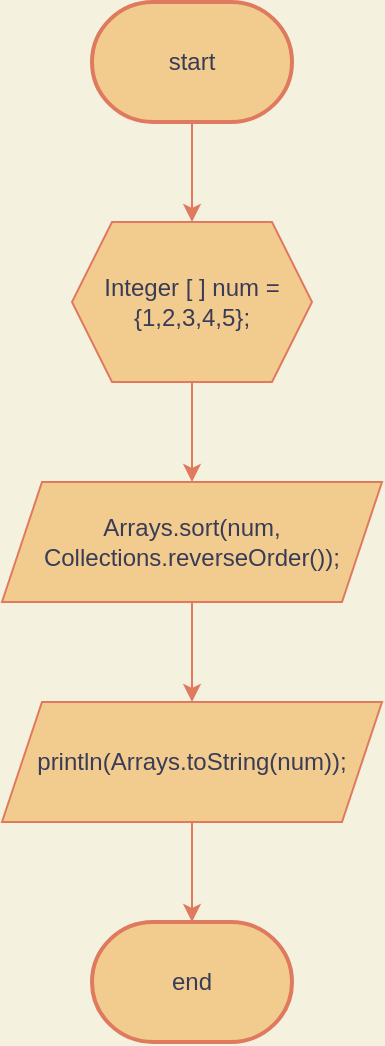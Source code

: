 <mxfile version="20.3.0" type="device"><diagram id="Grnx2ttf6O3CKnkIDolQ" name="Page-1"><mxGraphModel dx="792" dy="1617" grid="1" gridSize="10" guides="1" tooltips="1" connect="1" arrows="1" fold="1" page="1" pageScale="1" pageWidth="850" pageHeight="1100" background="#F4F1DE" math="0" shadow="0"><root><mxCell id="0"/><mxCell id="1" parent="0"/><mxCell id="tkqIzjckBeb_g3ebFTU7-1" value="start" style="strokeWidth=2;html=1;shape=mxgraph.flowchart.terminator;whiteSpace=wrap;fillColor=#F2CC8F;strokeColor=#E07A5F;fontColor=#393C56;" vertex="1" parent="1"><mxGeometry x="375" width="100" height="60" as="geometry"/></mxCell><mxCell id="tkqIzjckBeb_g3ebFTU7-2" value="end" style="strokeWidth=2;html=1;shape=mxgraph.flowchart.terminator;whiteSpace=wrap;fillColor=#F2CC8F;strokeColor=#E07A5F;fontColor=#393C56;" vertex="1" parent="1"><mxGeometry x="375" y="460" width="100" height="60" as="geometry"/></mxCell><mxCell id="tkqIzjckBeb_g3ebFTU7-3" value="Integer [ ] num = {1,2,3,4,5};" style="shape=hexagon;perimeter=hexagonPerimeter2;whiteSpace=wrap;html=1;fixedSize=1;fillColor=#F2CC8F;strokeColor=#E07A5F;fontColor=#393C56;" vertex="1" parent="1"><mxGeometry x="365" y="110" width="120" height="80" as="geometry"/></mxCell><mxCell id="tkqIzjckBeb_g3ebFTU7-4" value="Arrays.sort(num, Collections.reverseOrder());" style="shape=parallelogram;perimeter=parallelogramPerimeter;whiteSpace=wrap;html=1;fixedSize=1;fillColor=#F2CC8F;strokeColor=#E07A5F;fontColor=#393C56;" vertex="1" parent="1"><mxGeometry x="330" y="240" width="190" height="60" as="geometry"/></mxCell><mxCell id="tkqIzjckBeb_g3ebFTU7-5" value="println(Arrays.toString(num));" style="shape=parallelogram;perimeter=parallelogramPerimeter;whiteSpace=wrap;html=1;fixedSize=1;fillColor=#F2CC8F;strokeColor=#E07A5F;fontColor=#393C56;" vertex="1" parent="1"><mxGeometry x="330" y="350" width="190" height="60" as="geometry"/></mxCell><mxCell id="tkqIzjckBeb_g3ebFTU7-6" value="" style="endArrow=classic;html=1;rounded=0;strokeColor=#E07A5F;fontColor=#393C56;fillColor=#F2CC8F;entryX=0.5;entryY=0;entryDx=0;entryDy=0;exitX=0.5;exitY=1;exitDx=0;exitDy=0;exitPerimeter=0;" edge="1" parent="1" source="tkqIzjckBeb_g3ebFTU7-1" target="tkqIzjckBeb_g3ebFTU7-3"><mxGeometry width="50" height="50" relative="1" as="geometry"><mxPoint x="170" y="180" as="sourcePoint"/><mxPoint x="220" y="130" as="targetPoint"/></mxGeometry></mxCell><mxCell id="tkqIzjckBeb_g3ebFTU7-7" value="" style="endArrow=classic;html=1;rounded=0;strokeColor=#E07A5F;fontColor=#393C56;fillColor=#F2CC8F;entryX=0.5;entryY=0;entryDx=0;entryDy=0;entryPerimeter=0;exitX=0.5;exitY=1;exitDx=0;exitDy=0;" edge="1" parent="1" source="tkqIzjckBeb_g3ebFTU7-5" target="tkqIzjckBeb_g3ebFTU7-2"><mxGeometry width="50" height="50" relative="1" as="geometry"><mxPoint x="180" y="190" as="sourcePoint"/><mxPoint x="230" y="140" as="targetPoint"/></mxGeometry></mxCell><mxCell id="tkqIzjckBeb_g3ebFTU7-8" value="" style="endArrow=classic;html=1;rounded=0;strokeColor=#E07A5F;fontColor=#393C56;fillColor=#F2CC8F;entryX=0.5;entryY=0;entryDx=0;entryDy=0;exitX=0.5;exitY=1;exitDx=0;exitDy=0;" edge="1" parent="1" source="tkqIzjckBeb_g3ebFTU7-4" target="tkqIzjckBeb_g3ebFTU7-5"><mxGeometry width="50" height="50" relative="1" as="geometry"><mxPoint x="190" y="200" as="sourcePoint"/><mxPoint x="240" y="150" as="targetPoint"/></mxGeometry></mxCell><mxCell id="tkqIzjckBeb_g3ebFTU7-9" value="" style="endArrow=classic;html=1;rounded=0;strokeColor=#E07A5F;fontColor=#393C56;fillColor=#F2CC8F;entryX=0.5;entryY=0;entryDx=0;entryDy=0;exitX=0.5;exitY=1;exitDx=0;exitDy=0;" edge="1" parent="1" source="tkqIzjckBeb_g3ebFTU7-3" target="tkqIzjckBeb_g3ebFTU7-4"><mxGeometry width="50" height="50" relative="1" as="geometry"><mxPoint x="200" y="210" as="sourcePoint"/><mxPoint x="250" y="160" as="targetPoint"/></mxGeometry></mxCell></root></mxGraphModel></diagram></mxfile>
